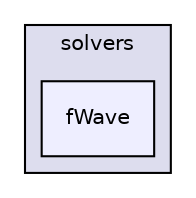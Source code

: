 digraph "src/solvers/fWave" {
  compound=true
  node [ fontsize="10", fontname="Helvetica"];
  edge [ labelfontsize="10", labelfontname="Helvetica"];
  subgraph clusterdir_19373f467389307dc54ab8a6e9e19559 {
    graph [ bgcolor="#ddddee", pencolor="black", label="solvers" fontname="Helvetica", fontsize="10", URL="dir_19373f467389307dc54ab8a6e9e19559.html"]
  dir_fa8d9d76381ea09976f5c35889ec758a [shape=box, label="fWave", style="filled", fillcolor="#eeeeff", pencolor="black", URL="dir_fa8d9d76381ea09976f5c35889ec758a.html"];
  }
}
